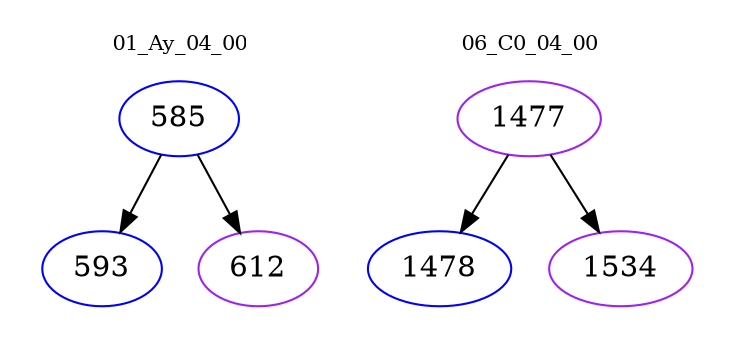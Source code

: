 digraph{
subgraph cluster_0 {
color = white
label = "01_Ay_04_00";
fontsize=10;
T0_585 [label="585", color="blue"]
T0_585 -> T0_593 [color="black"]
T0_593 [label="593", color="blue"]
T0_585 -> T0_612 [color="black"]
T0_612 [label="612", color="purple"]
}
subgraph cluster_1 {
color = white
label = "06_C0_04_00";
fontsize=10;
T1_1477 [label="1477", color="purple"]
T1_1477 -> T1_1478 [color="black"]
T1_1478 [label="1478", color="blue"]
T1_1477 -> T1_1534 [color="black"]
T1_1534 [label="1534", color="purple"]
}
}
